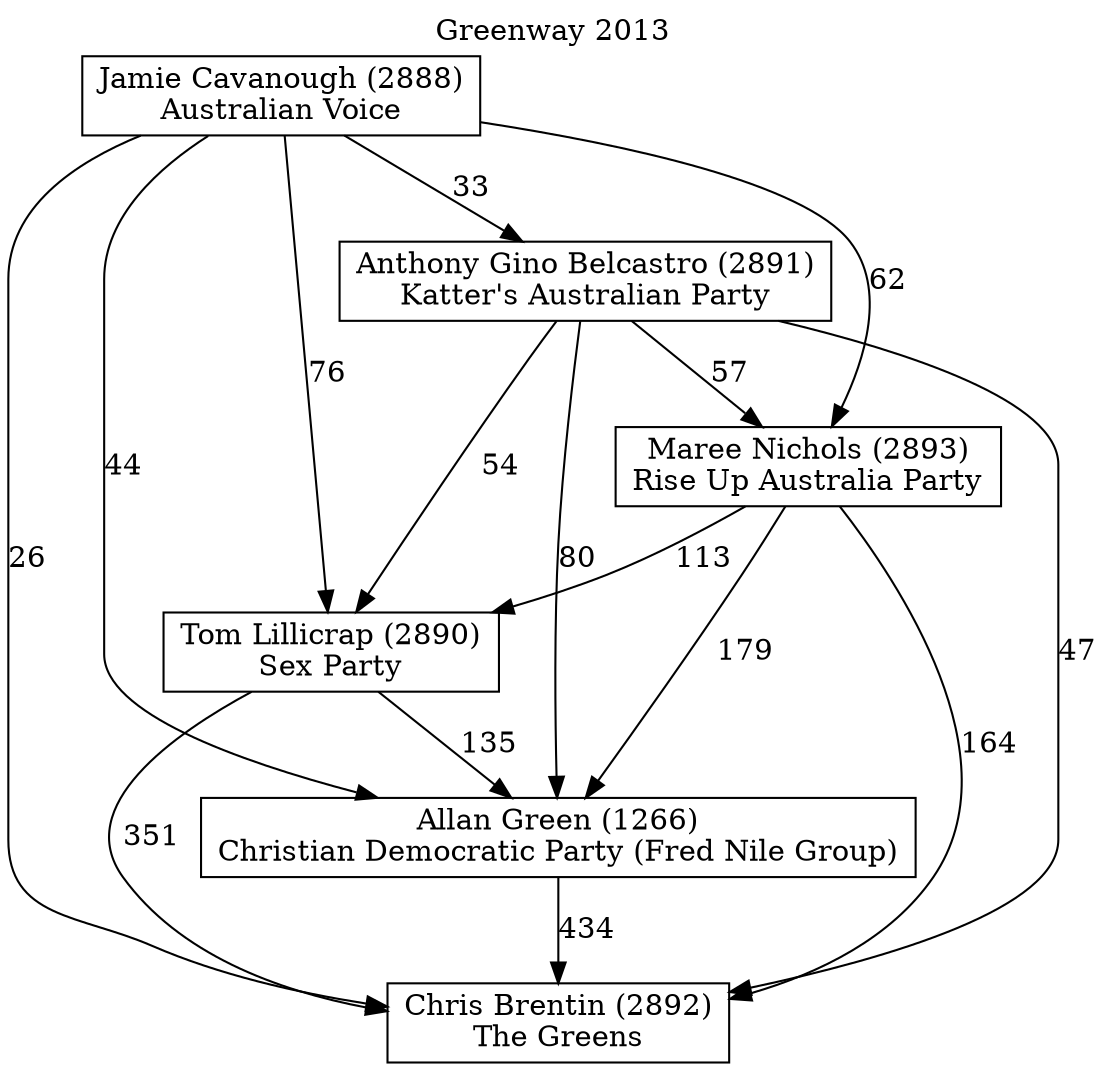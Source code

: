 // House preference flow
digraph "Chris Brentin (2892)_Greenway_2013" {
	graph [label="Greenway 2013" labelloc=t]
	node [shape=box]
	"Chris Brentin (2892)" [label="Chris Brentin (2892)
The Greens"]
	"Allan Green (1266)" [label="Allan Green (1266)
Christian Democratic Party (Fred Nile Group)"]
	"Tom Lillicrap (2890)" [label="Tom Lillicrap (2890)
Sex Party"]
	"Maree Nichols (2893)" [label="Maree Nichols (2893)
Rise Up Australia Party"]
	"Anthony Gino Belcastro (2891)" [label="Anthony Gino Belcastro (2891)
Katter's Australian Party"]
	"Jamie Cavanough (2888)" [label="Jamie Cavanough (2888)
Australian Voice"]
	"Chris Brentin (2892)" [label="Chris Brentin (2892)
The Greens"]
	"Tom Lillicrap (2890)" [label="Tom Lillicrap (2890)
Sex Party"]
	"Maree Nichols (2893)" [label="Maree Nichols (2893)
Rise Up Australia Party"]
	"Anthony Gino Belcastro (2891)" [label="Anthony Gino Belcastro (2891)
Katter's Australian Party"]
	"Jamie Cavanough (2888)" [label="Jamie Cavanough (2888)
Australian Voice"]
	"Chris Brentin (2892)" [label="Chris Brentin (2892)
The Greens"]
	"Maree Nichols (2893)" [label="Maree Nichols (2893)
Rise Up Australia Party"]
	"Anthony Gino Belcastro (2891)" [label="Anthony Gino Belcastro (2891)
Katter's Australian Party"]
	"Jamie Cavanough (2888)" [label="Jamie Cavanough (2888)
Australian Voice"]
	"Chris Brentin (2892)" [label="Chris Brentin (2892)
The Greens"]
	"Anthony Gino Belcastro (2891)" [label="Anthony Gino Belcastro (2891)
Katter's Australian Party"]
	"Jamie Cavanough (2888)" [label="Jamie Cavanough (2888)
Australian Voice"]
	"Chris Brentin (2892)" [label="Chris Brentin (2892)
The Greens"]
	"Jamie Cavanough (2888)" [label="Jamie Cavanough (2888)
Australian Voice"]
	"Jamie Cavanough (2888)" [label="Jamie Cavanough (2888)
Australian Voice"]
	"Anthony Gino Belcastro (2891)" [label="Anthony Gino Belcastro (2891)
Katter's Australian Party"]
	"Jamie Cavanough (2888)" [label="Jamie Cavanough (2888)
Australian Voice"]
	"Jamie Cavanough (2888)" [label="Jamie Cavanough (2888)
Australian Voice"]
	"Maree Nichols (2893)" [label="Maree Nichols (2893)
Rise Up Australia Party"]
	"Anthony Gino Belcastro (2891)" [label="Anthony Gino Belcastro (2891)
Katter's Australian Party"]
	"Jamie Cavanough (2888)" [label="Jamie Cavanough (2888)
Australian Voice"]
	"Maree Nichols (2893)" [label="Maree Nichols (2893)
Rise Up Australia Party"]
	"Jamie Cavanough (2888)" [label="Jamie Cavanough (2888)
Australian Voice"]
	"Jamie Cavanough (2888)" [label="Jamie Cavanough (2888)
Australian Voice"]
	"Anthony Gino Belcastro (2891)" [label="Anthony Gino Belcastro (2891)
Katter's Australian Party"]
	"Jamie Cavanough (2888)" [label="Jamie Cavanough (2888)
Australian Voice"]
	"Jamie Cavanough (2888)" [label="Jamie Cavanough (2888)
Australian Voice"]
	"Tom Lillicrap (2890)" [label="Tom Lillicrap (2890)
Sex Party"]
	"Maree Nichols (2893)" [label="Maree Nichols (2893)
Rise Up Australia Party"]
	"Anthony Gino Belcastro (2891)" [label="Anthony Gino Belcastro (2891)
Katter's Australian Party"]
	"Jamie Cavanough (2888)" [label="Jamie Cavanough (2888)
Australian Voice"]
	"Tom Lillicrap (2890)" [label="Tom Lillicrap (2890)
Sex Party"]
	"Anthony Gino Belcastro (2891)" [label="Anthony Gino Belcastro (2891)
Katter's Australian Party"]
	"Jamie Cavanough (2888)" [label="Jamie Cavanough (2888)
Australian Voice"]
	"Tom Lillicrap (2890)" [label="Tom Lillicrap (2890)
Sex Party"]
	"Jamie Cavanough (2888)" [label="Jamie Cavanough (2888)
Australian Voice"]
	"Jamie Cavanough (2888)" [label="Jamie Cavanough (2888)
Australian Voice"]
	"Anthony Gino Belcastro (2891)" [label="Anthony Gino Belcastro (2891)
Katter's Australian Party"]
	"Jamie Cavanough (2888)" [label="Jamie Cavanough (2888)
Australian Voice"]
	"Jamie Cavanough (2888)" [label="Jamie Cavanough (2888)
Australian Voice"]
	"Maree Nichols (2893)" [label="Maree Nichols (2893)
Rise Up Australia Party"]
	"Anthony Gino Belcastro (2891)" [label="Anthony Gino Belcastro (2891)
Katter's Australian Party"]
	"Jamie Cavanough (2888)" [label="Jamie Cavanough (2888)
Australian Voice"]
	"Maree Nichols (2893)" [label="Maree Nichols (2893)
Rise Up Australia Party"]
	"Jamie Cavanough (2888)" [label="Jamie Cavanough (2888)
Australian Voice"]
	"Jamie Cavanough (2888)" [label="Jamie Cavanough (2888)
Australian Voice"]
	"Anthony Gino Belcastro (2891)" [label="Anthony Gino Belcastro (2891)
Katter's Australian Party"]
	"Jamie Cavanough (2888)" [label="Jamie Cavanough (2888)
Australian Voice"]
	"Jamie Cavanough (2888)" [label="Jamie Cavanough (2888)
Australian Voice"]
	"Allan Green (1266)" [label="Allan Green (1266)
Christian Democratic Party (Fred Nile Group)"]
	"Tom Lillicrap (2890)" [label="Tom Lillicrap (2890)
Sex Party"]
	"Maree Nichols (2893)" [label="Maree Nichols (2893)
Rise Up Australia Party"]
	"Anthony Gino Belcastro (2891)" [label="Anthony Gino Belcastro (2891)
Katter's Australian Party"]
	"Jamie Cavanough (2888)" [label="Jamie Cavanough (2888)
Australian Voice"]
	"Allan Green (1266)" [label="Allan Green (1266)
Christian Democratic Party (Fred Nile Group)"]
	"Maree Nichols (2893)" [label="Maree Nichols (2893)
Rise Up Australia Party"]
	"Anthony Gino Belcastro (2891)" [label="Anthony Gino Belcastro (2891)
Katter's Australian Party"]
	"Jamie Cavanough (2888)" [label="Jamie Cavanough (2888)
Australian Voice"]
	"Allan Green (1266)" [label="Allan Green (1266)
Christian Democratic Party (Fred Nile Group)"]
	"Anthony Gino Belcastro (2891)" [label="Anthony Gino Belcastro (2891)
Katter's Australian Party"]
	"Jamie Cavanough (2888)" [label="Jamie Cavanough (2888)
Australian Voice"]
	"Allan Green (1266)" [label="Allan Green (1266)
Christian Democratic Party (Fred Nile Group)"]
	"Jamie Cavanough (2888)" [label="Jamie Cavanough (2888)
Australian Voice"]
	"Jamie Cavanough (2888)" [label="Jamie Cavanough (2888)
Australian Voice"]
	"Anthony Gino Belcastro (2891)" [label="Anthony Gino Belcastro (2891)
Katter's Australian Party"]
	"Jamie Cavanough (2888)" [label="Jamie Cavanough (2888)
Australian Voice"]
	"Jamie Cavanough (2888)" [label="Jamie Cavanough (2888)
Australian Voice"]
	"Maree Nichols (2893)" [label="Maree Nichols (2893)
Rise Up Australia Party"]
	"Anthony Gino Belcastro (2891)" [label="Anthony Gino Belcastro (2891)
Katter's Australian Party"]
	"Jamie Cavanough (2888)" [label="Jamie Cavanough (2888)
Australian Voice"]
	"Maree Nichols (2893)" [label="Maree Nichols (2893)
Rise Up Australia Party"]
	"Jamie Cavanough (2888)" [label="Jamie Cavanough (2888)
Australian Voice"]
	"Jamie Cavanough (2888)" [label="Jamie Cavanough (2888)
Australian Voice"]
	"Anthony Gino Belcastro (2891)" [label="Anthony Gino Belcastro (2891)
Katter's Australian Party"]
	"Jamie Cavanough (2888)" [label="Jamie Cavanough (2888)
Australian Voice"]
	"Jamie Cavanough (2888)" [label="Jamie Cavanough (2888)
Australian Voice"]
	"Tom Lillicrap (2890)" [label="Tom Lillicrap (2890)
Sex Party"]
	"Maree Nichols (2893)" [label="Maree Nichols (2893)
Rise Up Australia Party"]
	"Anthony Gino Belcastro (2891)" [label="Anthony Gino Belcastro (2891)
Katter's Australian Party"]
	"Jamie Cavanough (2888)" [label="Jamie Cavanough (2888)
Australian Voice"]
	"Tom Lillicrap (2890)" [label="Tom Lillicrap (2890)
Sex Party"]
	"Anthony Gino Belcastro (2891)" [label="Anthony Gino Belcastro (2891)
Katter's Australian Party"]
	"Jamie Cavanough (2888)" [label="Jamie Cavanough (2888)
Australian Voice"]
	"Tom Lillicrap (2890)" [label="Tom Lillicrap (2890)
Sex Party"]
	"Jamie Cavanough (2888)" [label="Jamie Cavanough (2888)
Australian Voice"]
	"Jamie Cavanough (2888)" [label="Jamie Cavanough (2888)
Australian Voice"]
	"Anthony Gino Belcastro (2891)" [label="Anthony Gino Belcastro (2891)
Katter's Australian Party"]
	"Jamie Cavanough (2888)" [label="Jamie Cavanough (2888)
Australian Voice"]
	"Jamie Cavanough (2888)" [label="Jamie Cavanough (2888)
Australian Voice"]
	"Maree Nichols (2893)" [label="Maree Nichols (2893)
Rise Up Australia Party"]
	"Anthony Gino Belcastro (2891)" [label="Anthony Gino Belcastro (2891)
Katter's Australian Party"]
	"Jamie Cavanough (2888)" [label="Jamie Cavanough (2888)
Australian Voice"]
	"Maree Nichols (2893)" [label="Maree Nichols (2893)
Rise Up Australia Party"]
	"Jamie Cavanough (2888)" [label="Jamie Cavanough (2888)
Australian Voice"]
	"Jamie Cavanough (2888)" [label="Jamie Cavanough (2888)
Australian Voice"]
	"Anthony Gino Belcastro (2891)" [label="Anthony Gino Belcastro (2891)
Katter's Australian Party"]
	"Jamie Cavanough (2888)" [label="Jamie Cavanough (2888)
Australian Voice"]
	"Jamie Cavanough (2888)" [label="Jamie Cavanough (2888)
Australian Voice"]
	"Allan Green (1266)" -> "Chris Brentin (2892)" [label=434]
	"Tom Lillicrap (2890)" -> "Allan Green (1266)" [label=135]
	"Maree Nichols (2893)" -> "Tom Lillicrap (2890)" [label=113]
	"Anthony Gino Belcastro (2891)" -> "Maree Nichols (2893)" [label=57]
	"Jamie Cavanough (2888)" -> "Anthony Gino Belcastro (2891)" [label=33]
	"Tom Lillicrap (2890)" -> "Chris Brentin (2892)" [label=351]
	"Maree Nichols (2893)" -> "Chris Brentin (2892)" [label=164]
	"Anthony Gino Belcastro (2891)" -> "Chris Brentin (2892)" [label=47]
	"Jamie Cavanough (2888)" -> "Chris Brentin (2892)" [label=26]
	"Jamie Cavanough (2888)" -> "Maree Nichols (2893)" [label=62]
	"Anthony Gino Belcastro (2891)" -> "Tom Lillicrap (2890)" [label=54]
	"Jamie Cavanough (2888)" -> "Tom Lillicrap (2890)" [label=76]
	"Maree Nichols (2893)" -> "Allan Green (1266)" [label=179]
	"Anthony Gino Belcastro (2891)" -> "Allan Green (1266)" [label=80]
	"Jamie Cavanough (2888)" -> "Allan Green (1266)" [label=44]
}
